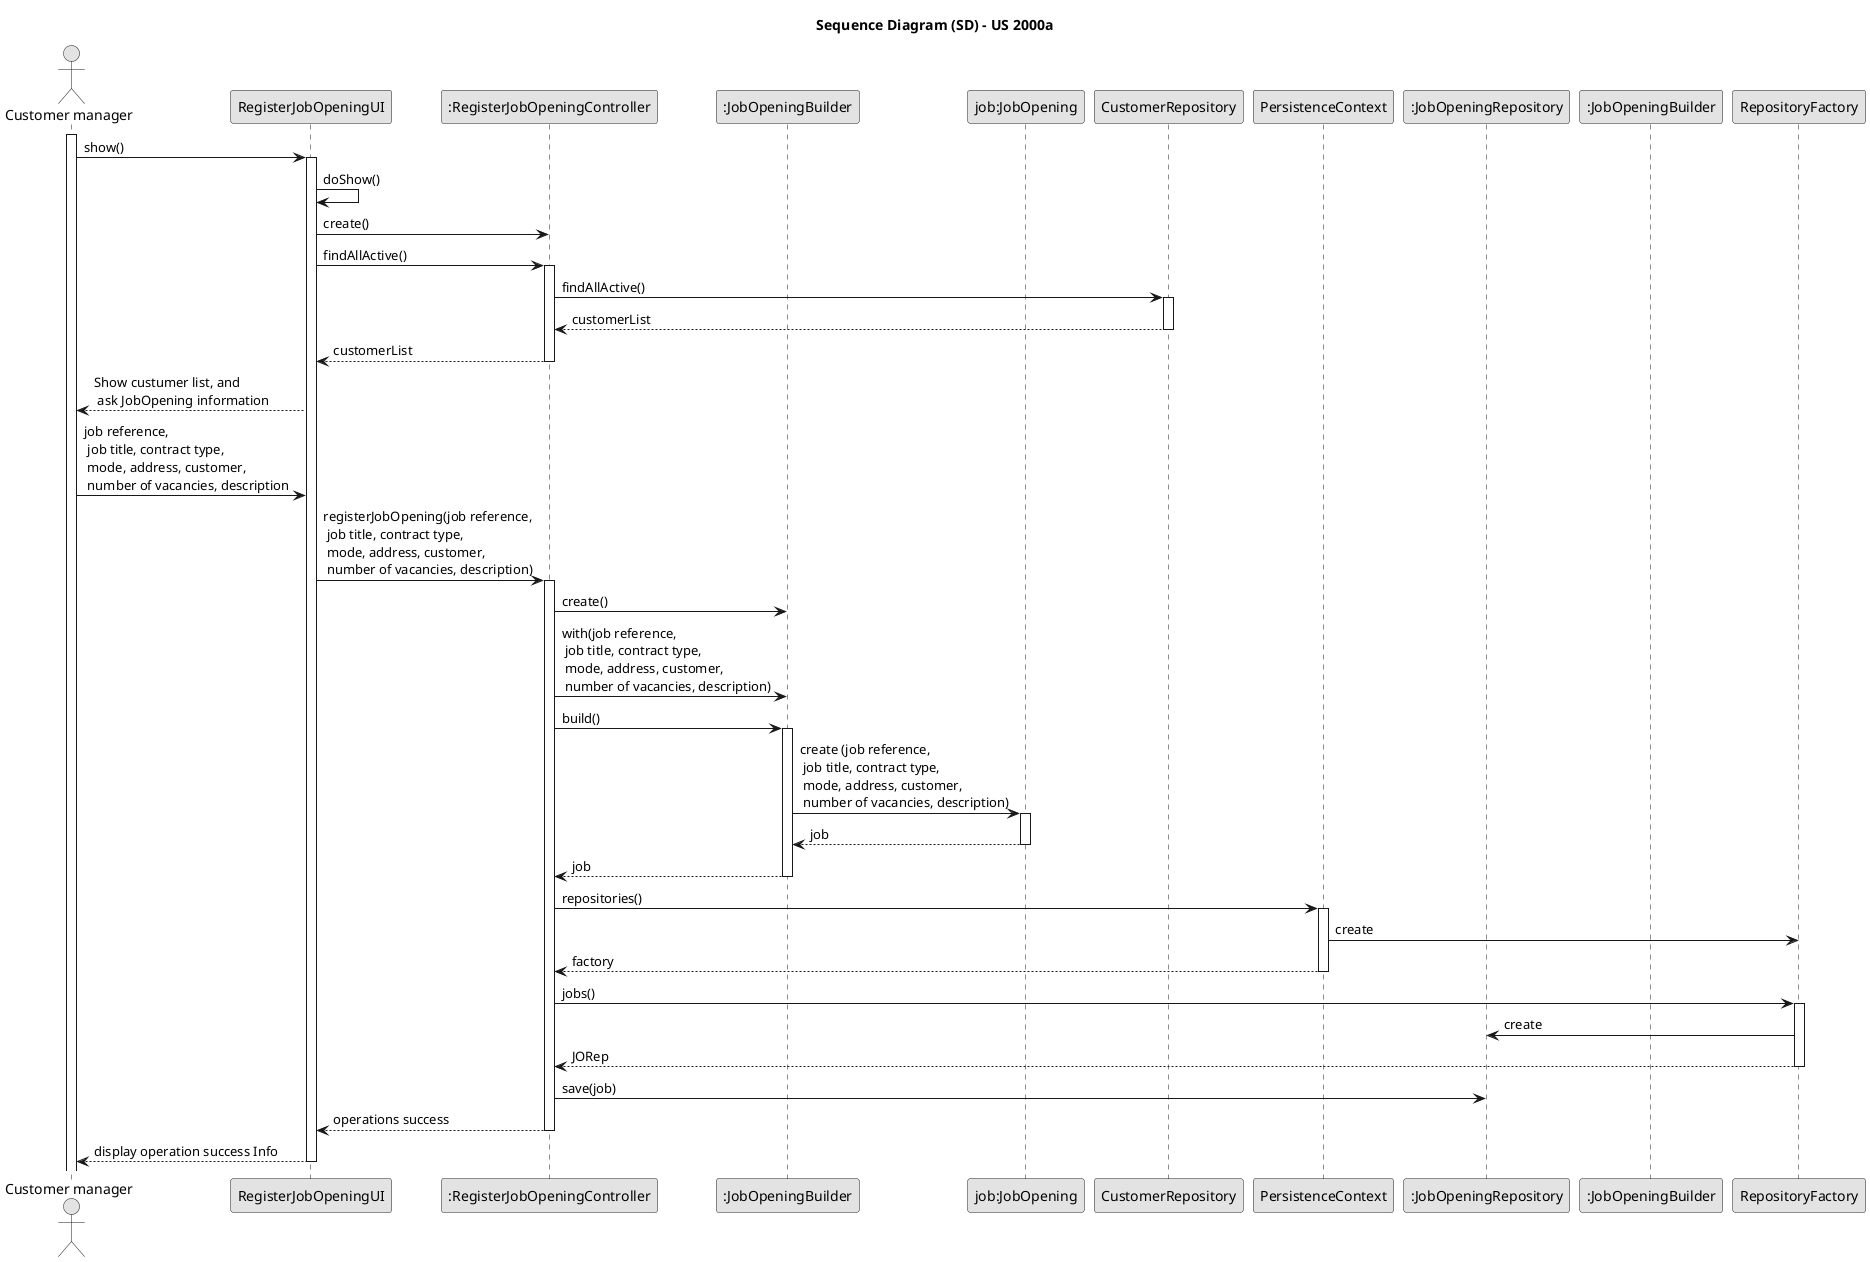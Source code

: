 @startuml
skinparam monochrome true
skinparam packageStyle rectangle
skinparam shadowing false

title Sequence Diagram (SD) - US 2000a


actor "Customer manager" as User
participant "RegisterJobOpeningUI" as UI
participant ":RegisterJobOpeningController" as Controller
participant ":JobOpeningBuilder" as Builder
participant "job:JobOpening" as SysUs

participant "CustomerRepository" as CRep
participant "PersistenceContext" as PersistenceContext
participant ":JobOpeningRepository" as JORep
participant ":JobOpeningBuilder" as CBuilder
participant "RepositoryFactory" as Rep

activate User

User -> UI : show()

activate UI
UI -> UI : doShow()

UI -> Controller : create()

UI -> Controller : findAllActive()
activate Controller

Controller ->  CRep : findAllActive()
activate CRep

CRep --> Controller : customerList
deactivate

Controller --> UI : customerList
deactivate



UI --> User : Show custumer list, and\n ask JobOpening information

User -> UI :  job reference,\n job title, contract type,\n mode, address, customer,\n number of vacancies, description

UI -> Controller : registerJobOpening(job reference,\n job title, contract type,\n mode, address, customer,\n number of vacancies, description)
activate Controller


Controller -> Builder : create()

Controller -> Builder : with(job reference,\n job title, contract type,\n mode, address, customer,\n number of vacancies, description)


Controller -> Builder : build()
activate Builder

Builder -> SysUs : create (job reference,\n job title, contract type,\n mode, address, customer,\n number of vacancies, description)
activate SysUs

SysUs --> Builder : job
deactivate SysUs

Builder --> Controller : job
deactivate Builder

Controller -> PersistenceContext : repositories()
activate PersistenceContext

PersistenceContext -> Rep : create

PersistenceContext --> Controller : factory
deactivate PersistenceContext

Controller -> Rep : jobs()
activate Rep

Rep -> JORep : create

Rep --> Controller : JORep
deactivate Rep

Controller -> JORep : save(job)

Controller --> UI : operations success
deactivate Controller





UI --> User : display operation success Info
deactivate UI



@enduml